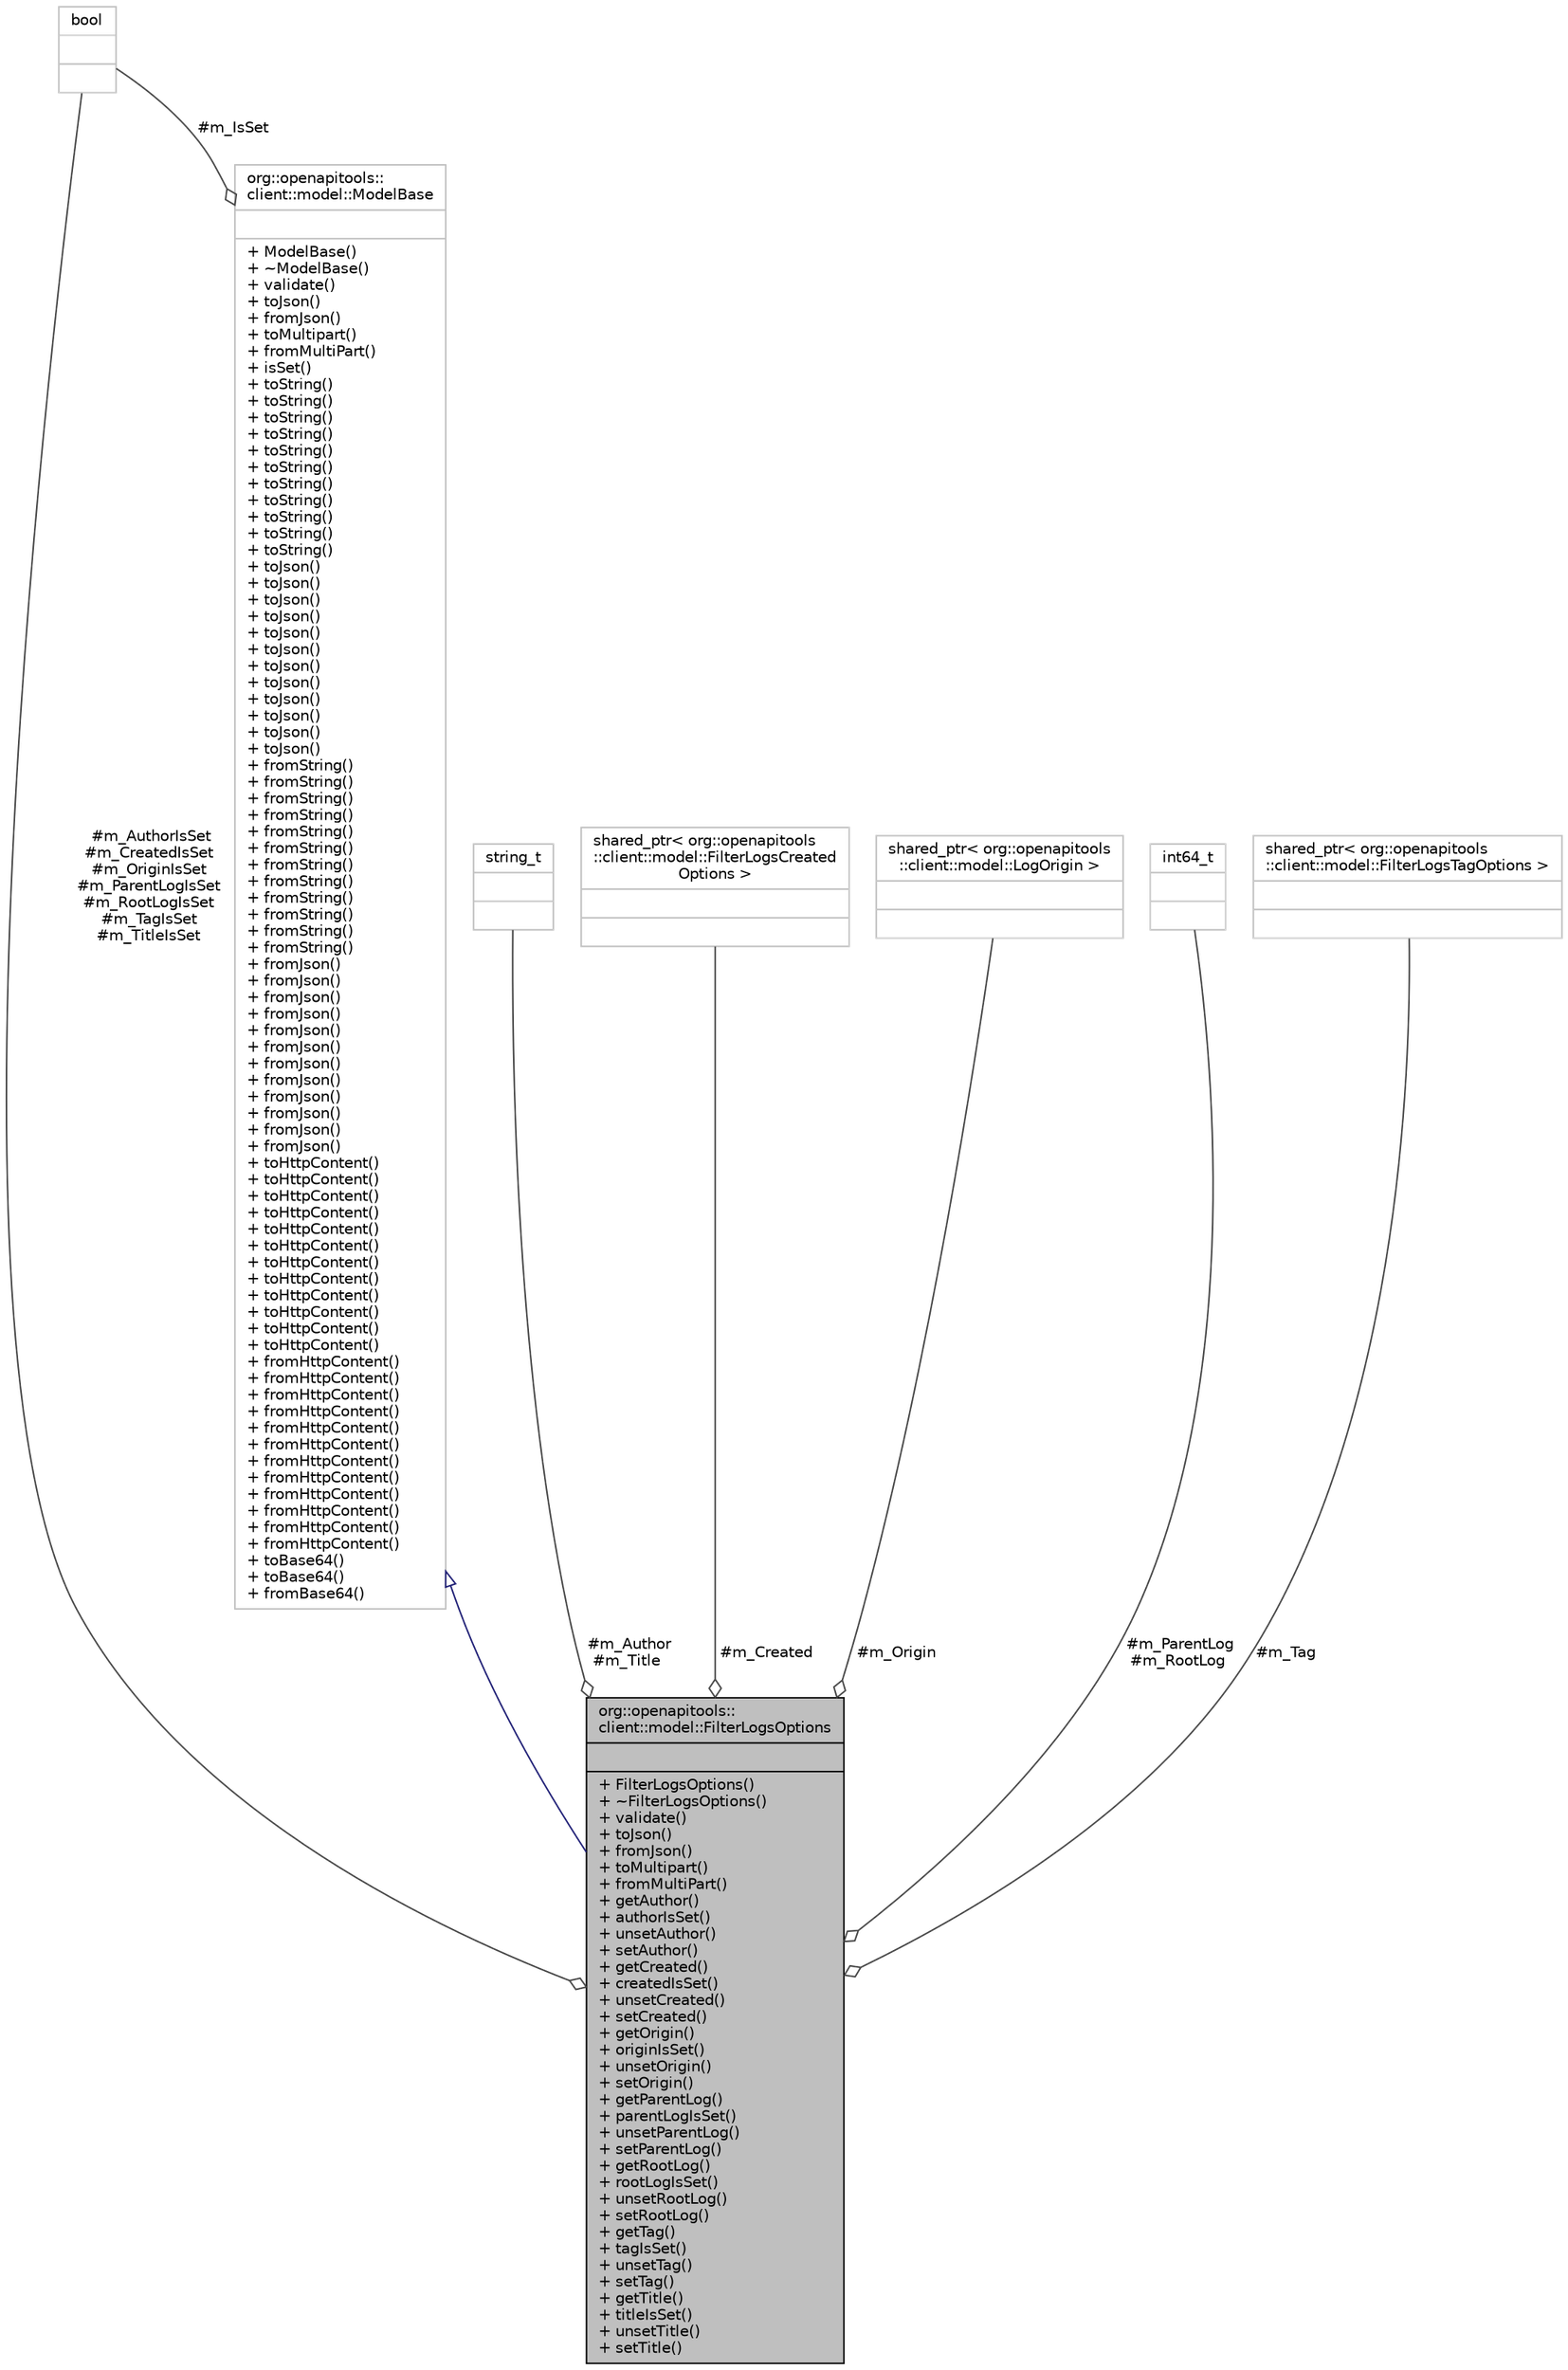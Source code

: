 digraph "org::openapitools::client::model::FilterLogsOptions"
{
 // INTERACTIVE_SVG=YES
 // LATEX_PDF_SIZE
  bgcolor="transparent";
  edge [fontname="Helvetica",fontsize="10",labelfontname="Helvetica",labelfontsize="10"];
  node [fontname="Helvetica",fontsize="10",shape=record];
  Node1 [label="{org::openapitools::\lclient::model::FilterLogsOptions\n||+ FilterLogsOptions()\l+ ~FilterLogsOptions()\l+ validate()\l+ toJson()\l+ fromJson()\l+ toMultipart()\l+ fromMultiPart()\l+ getAuthor()\l+ authorIsSet()\l+ unsetAuthor()\l+ setAuthor()\l+ getCreated()\l+ createdIsSet()\l+ unsetCreated()\l+ setCreated()\l+ getOrigin()\l+ originIsSet()\l+ unsetOrigin()\l+ setOrigin()\l+ getParentLog()\l+ parentLogIsSet()\l+ unsetParentLog()\l+ setParentLog()\l+ getRootLog()\l+ rootLogIsSet()\l+ unsetRootLog()\l+ setRootLog()\l+ getTag()\l+ tagIsSet()\l+ unsetTag()\l+ setTag()\l+ getTitle()\l+ titleIsSet()\l+ unsetTitle()\l+ setTitle()\l}",height=0.2,width=0.4,color="black", fillcolor="grey75", style="filled", fontcolor="black",tooltip="Specifies the log related filter requirements for a request."];
  Node2 -> Node1 [dir="back",color="midnightblue",fontsize="10",style="solid",arrowtail="onormal",fontname="Helvetica"];
  Node2 [label="{org::openapitools::\lclient::model::ModelBase\n||+ ModelBase()\l+ ~ModelBase()\l+ validate()\l+ toJson()\l+ fromJson()\l+ toMultipart()\l+ fromMultiPart()\l+ isSet()\l+ toString()\l+ toString()\l+ toString()\l+ toString()\l+ toString()\l+ toString()\l+ toString()\l+ toString()\l+ toString()\l+ toString()\l+ toString()\l+ toJson()\l+ toJson()\l+ toJson()\l+ toJson()\l+ toJson()\l+ toJson()\l+ toJson()\l+ toJson()\l+ toJson()\l+ toJson()\l+ toJson()\l+ toJson()\l+ fromString()\l+ fromString()\l+ fromString()\l+ fromString()\l+ fromString()\l+ fromString()\l+ fromString()\l+ fromString()\l+ fromString()\l+ fromString()\l+ fromString()\l+ fromString()\l+ fromJson()\l+ fromJson()\l+ fromJson()\l+ fromJson()\l+ fromJson()\l+ fromJson()\l+ fromJson()\l+ fromJson()\l+ fromJson()\l+ fromJson()\l+ fromJson()\l+ fromJson()\l+ toHttpContent()\l+ toHttpContent()\l+ toHttpContent()\l+ toHttpContent()\l+ toHttpContent()\l+ toHttpContent()\l+ toHttpContent()\l+ toHttpContent()\l+ toHttpContent()\l+ toHttpContent()\l+ toHttpContent()\l+ toHttpContent()\l+ fromHttpContent()\l+ fromHttpContent()\l+ fromHttpContent()\l+ fromHttpContent()\l+ fromHttpContent()\l+ fromHttpContent()\l+ fromHttpContent()\l+ fromHttpContent()\l+ fromHttpContent()\l+ fromHttpContent()\l+ fromHttpContent()\l+ fromHttpContent()\l+ toBase64()\l+ toBase64()\l+ fromBase64()\l}",height=0.2,width=0.4,color="grey75",URL="$classorg_1_1openapitools_1_1client_1_1model_1_1_model_base.html",tooltip=" "];
  Node3 -> Node2 [color="grey25",fontsize="10",style="solid",label=" #m_IsSet" ,arrowhead="odiamond",fontname="Helvetica"];
  Node3 [label="{bool\n||}",height=0.2,width=0.4,color="grey75",tooltip=" "];
  Node4 -> Node1 [color="grey25",fontsize="10",style="solid",label=" #m_Author\n#m_Title" ,arrowhead="odiamond",fontname="Helvetica"];
  Node4 [label="{string_t\n||}",height=0.2,width=0.4,color="grey75",tooltip=" "];
  Node3 -> Node1 [color="grey25",fontsize="10",style="solid",label=" #m_AuthorIsSet\n#m_CreatedIsSet\n#m_OriginIsSet\n#m_ParentLogIsSet\n#m_RootLogIsSet\n#m_TagIsSet\n#m_TitleIsSet" ,arrowhead="odiamond",fontname="Helvetica"];
  Node5 -> Node1 [color="grey25",fontsize="10",style="solid",label=" #m_Created" ,arrowhead="odiamond",fontname="Helvetica"];
  Node5 [label="{shared_ptr\< org::openapitools\l::client::model::FilterLogsCreated\lOptions \>\n||}",height=0.2,width=0.4,color="grey75",tooltip=" "];
  Node6 -> Node1 [color="grey25",fontsize="10",style="solid",label=" #m_Origin" ,arrowhead="odiamond",fontname="Helvetica"];
  Node6 [label="{shared_ptr\< org::openapitools\l::client::model::LogOrigin \>\n||}",height=0.2,width=0.4,color="grey75",tooltip=" "];
  Node7 -> Node1 [color="grey25",fontsize="10",style="solid",label=" #m_ParentLog\n#m_RootLog" ,arrowhead="odiamond",fontname="Helvetica"];
  Node7 [label="{int64_t\n||}",height=0.2,width=0.4,color="grey75",tooltip=" "];
  Node8 -> Node1 [color="grey25",fontsize="10",style="solid",label=" #m_Tag" ,arrowhead="odiamond",fontname="Helvetica"];
  Node8 [label="{shared_ptr\< org::openapitools\l::client::model::FilterLogsTagOptions \>\n||}",height=0.2,width=0.4,color="grey75",tooltip=" "];
}
